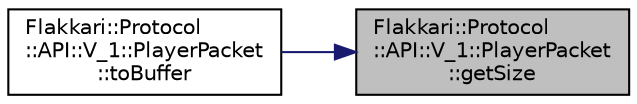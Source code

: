 digraph "Flakkari::Protocol::API::V_1::PlayerPacket::getSize"
{
 // LATEX_PDF_SIZE
  edge [fontname="Helvetica",fontsize="10",labelfontname="Helvetica",labelfontsize="10"];
  node [fontname="Helvetica",fontsize="10",shape=record];
  rankdir="RL";
  Node1 [label="Flakkari::Protocol\l::API::V_1::PlayerPacket\l::getSize",height=0.2,width=0.4,color="black", fillcolor="grey75", style="filled", fontcolor="black",tooltip=" "];
  Node1 -> Node2 [dir="back",color="midnightblue",fontsize="10",style="solid",fontname="Helvetica"];
  Node2 [label="Flakkari::Protocol\l::API::V_1::PlayerPacket\l::toBuffer",height=0.2,width=0.4,color="black", fillcolor="white", style="filled",URL="$d5/d79/structFlakkari_1_1Protocol_1_1API_1_1V__1_1_1PlayerPacket.html#a261106c98d47756e6471140f4cdd91da",tooltip=" "];
}

